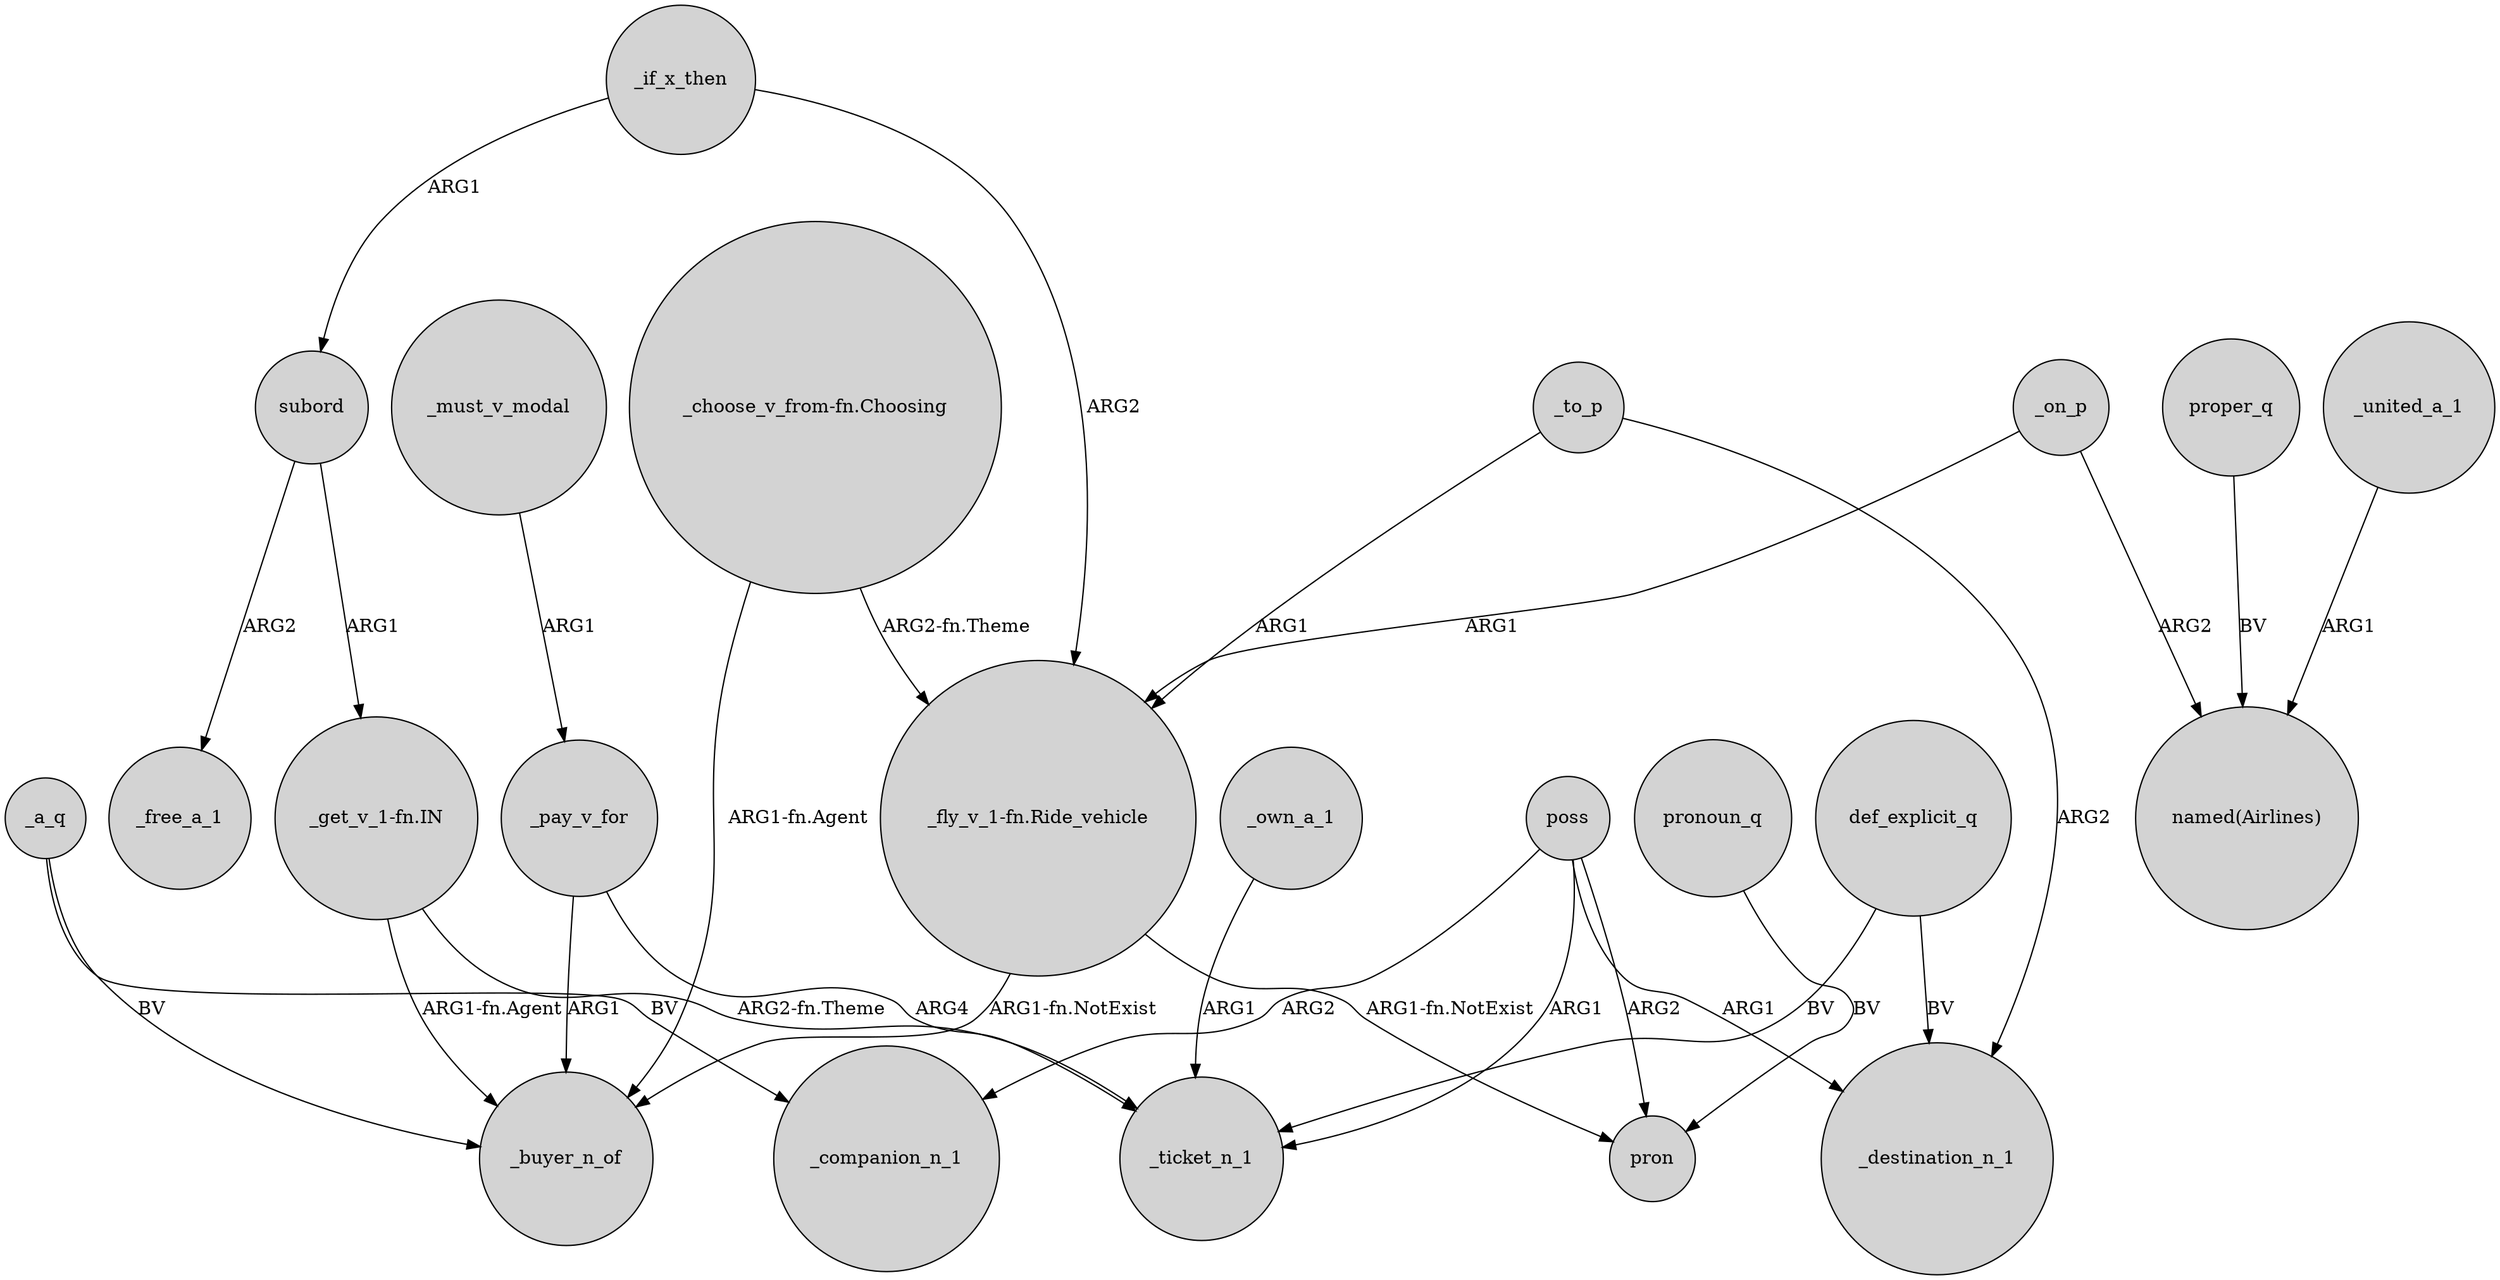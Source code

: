 digraph {
	node [shape=circle style=filled]
	poss -> _companion_n_1 [label=ARG2]
	subord -> "_get_v_1-fn.IN" [label=ARG1]
	poss -> pron [label=ARG2]
	_must_v_modal -> _pay_v_for [label=ARG1]
	def_explicit_q -> _ticket_n_1 [label=BV]
	_own_a_1 -> _ticket_n_1 [label=ARG1]
	_on_p -> "_fly_v_1-fn.Ride_vehicle" [label=ARG1]
	poss -> _destination_n_1 [label=ARG1]
	subord -> _free_a_1 [label=ARG2]
	_if_x_then -> subord [label=ARG1]
	_a_q -> _companion_n_1 [label=BV]
	_to_p -> _destination_n_1 [label=ARG2]
	"_fly_v_1-fn.Ride_vehicle" -> _buyer_n_of [label="ARG1-fn.NotExist"]
	"_choose_v_from-fn.Choosing" -> _buyer_n_of [label="ARG1-fn.Agent"]
	_on_p -> "named(Airlines)" [label=ARG2]
	_to_p -> "_fly_v_1-fn.Ride_vehicle" [label=ARG1]
	_a_q -> _buyer_n_of [label=BV]
	"_get_v_1-fn.IN" -> _ticket_n_1 [label="ARG2-fn.Theme"]
	pronoun_q -> pron [label=BV]
	"_get_v_1-fn.IN" -> _buyer_n_of [label="ARG1-fn.Agent"]
	poss -> _ticket_n_1 [label=ARG1]
	_pay_v_for -> _ticket_n_1 [label=ARG4]
	_if_x_then -> "_fly_v_1-fn.Ride_vehicle" [label=ARG2]
	"_choose_v_from-fn.Choosing" -> "_fly_v_1-fn.Ride_vehicle" [label="ARG2-fn.Theme"]
	proper_q -> "named(Airlines)" [label=BV]
	_united_a_1 -> "named(Airlines)" [label=ARG1]
	def_explicit_q -> _destination_n_1 [label=BV]
	_pay_v_for -> _buyer_n_of [label=ARG1]
	"_fly_v_1-fn.Ride_vehicle" -> pron [label="ARG1-fn.NotExist"]
}
